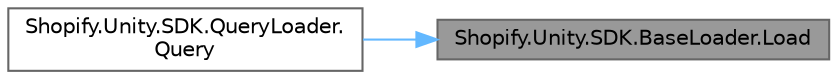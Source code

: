 digraph "Shopify.Unity.SDK.BaseLoader.Load"
{
 // LATEX_PDF_SIZE
  bgcolor="transparent";
  edge [fontname=Helvetica,fontsize=10,labelfontname=Helvetica,labelfontsize=10];
  node [fontname=Helvetica,fontsize=10,shape=box,height=0.2,width=0.4];
  rankdir="RL";
  Node1 [id="Node000001",label="Shopify.Unity.SDK.BaseLoader.Load",height=0.2,width=0.4,color="gray40", fillcolor="grey60", style="filled", fontcolor="black",tooltip="Sends the GraphQL query to the GraphQL endpoint."];
  Node1 -> Node2 [id="edge1_Node000001_Node000002",dir="back",color="steelblue1",style="solid",tooltip=" "];
  Node2 [id="Node000002",label="Shopify.Unity.SDK.QueryLoader.\lQuery",height=0.2,width=0.4,color="grey40", fillcolor="white", style="filled",URL="$class_shopify_1_1_unity_1_1_s_d_k_1_1_query_loader.html#a152a3cbf3d6758a4d30adf5582650b15",tooltip="Sends GraphQL queries to the GraphQL endpoint."];
}
